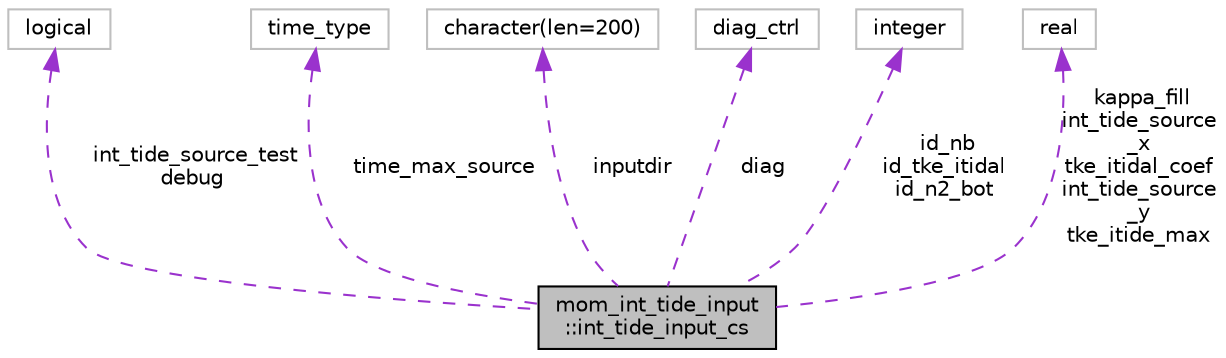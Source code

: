 digraph "mom_int_tide_input::int_tide_input_cs"
{
 // INTERACTIVE_SVG=YES
 // LATEX_PDF_SIZE
  edge [fontname="Helvetica",fontsize="10",labelfontname="Helvetica",labelfontsize="10"];
  node [fontname="Helvetica",fontsize="10",shape=record];
  Node1 [label="mom_int_tide_input\l::int_tide_input_cs",height=0.2,width=0.4,color="black", fillcolor="grey75", style="filled", fontcolor="black",tooltip="This control structure holds parameters that regulate internal tide energy inputs."];
  Node2 -> Node1 [dir="back",color="darkorchid3",fontsize="10",style="dashed",label=" int_tide_source_test\ndebug" ,fontname="Helvetica"];
  Node2 [label="logical",height=0.2,width=0.4,color="grey75", fillcolor="white", style="filled",tooltip=" "];
  Node3 -> Node1 [dir="back",color="darkorchid3",fontsize="10",style="dashed",label=" time_max_source" ,fontname="Helvetica"];
  Node3 [label="time_type",height=0.2,width=0.4,color="grey75", fillcolor="white", style="filled",tooltip=" "];
  Node4 -> Node1 [dir="back",color="darkorchid3",fontsize="10",style="dashed",label=" inputdir" ,fontname="Helvetica"];
  Node4 [label="character(len=200)",height=0.2,width=0.4,color="grey75", fillcolor="white", style="filled",tooltip=" "];
  Node5 -> Node1 [dir="back",color="darkorchid3",fontsize="10",style="dashed",label=" diag" ,fontname="Helvetica"];
  Node5 [label="diag_ctrl",height=0.2,width=0.4,color="grey75", fillcolor="white", style="filled",tooltip=" "];
  Node6 -> Node1 [dir="back",color="darkorchid3",fontsize="10",style="dashed",label=" id_nb\nid_tke_itidal\nid_n2_bot" ,fontname="Helvetica"];
  Node6 [label="integer",height=0.2,width=0.4,color="grey75", fillcolor="white", style="filled",tooltip=" "];
  Node7 -> Node1 [dir="back",color="darkorchid3",fontsize="10",style="dashed",label=" kappa_fill\nint_tide_source\l_x\ntke_itidal_coef\nint_tide_source\l_y\ntke_itide_max" ,fontname="Helvetica"];
  Node7 [label="real",height=0.2,width=0.4,color="grey75", fillcolor="white", style="filled",tooltip=" "];
}
